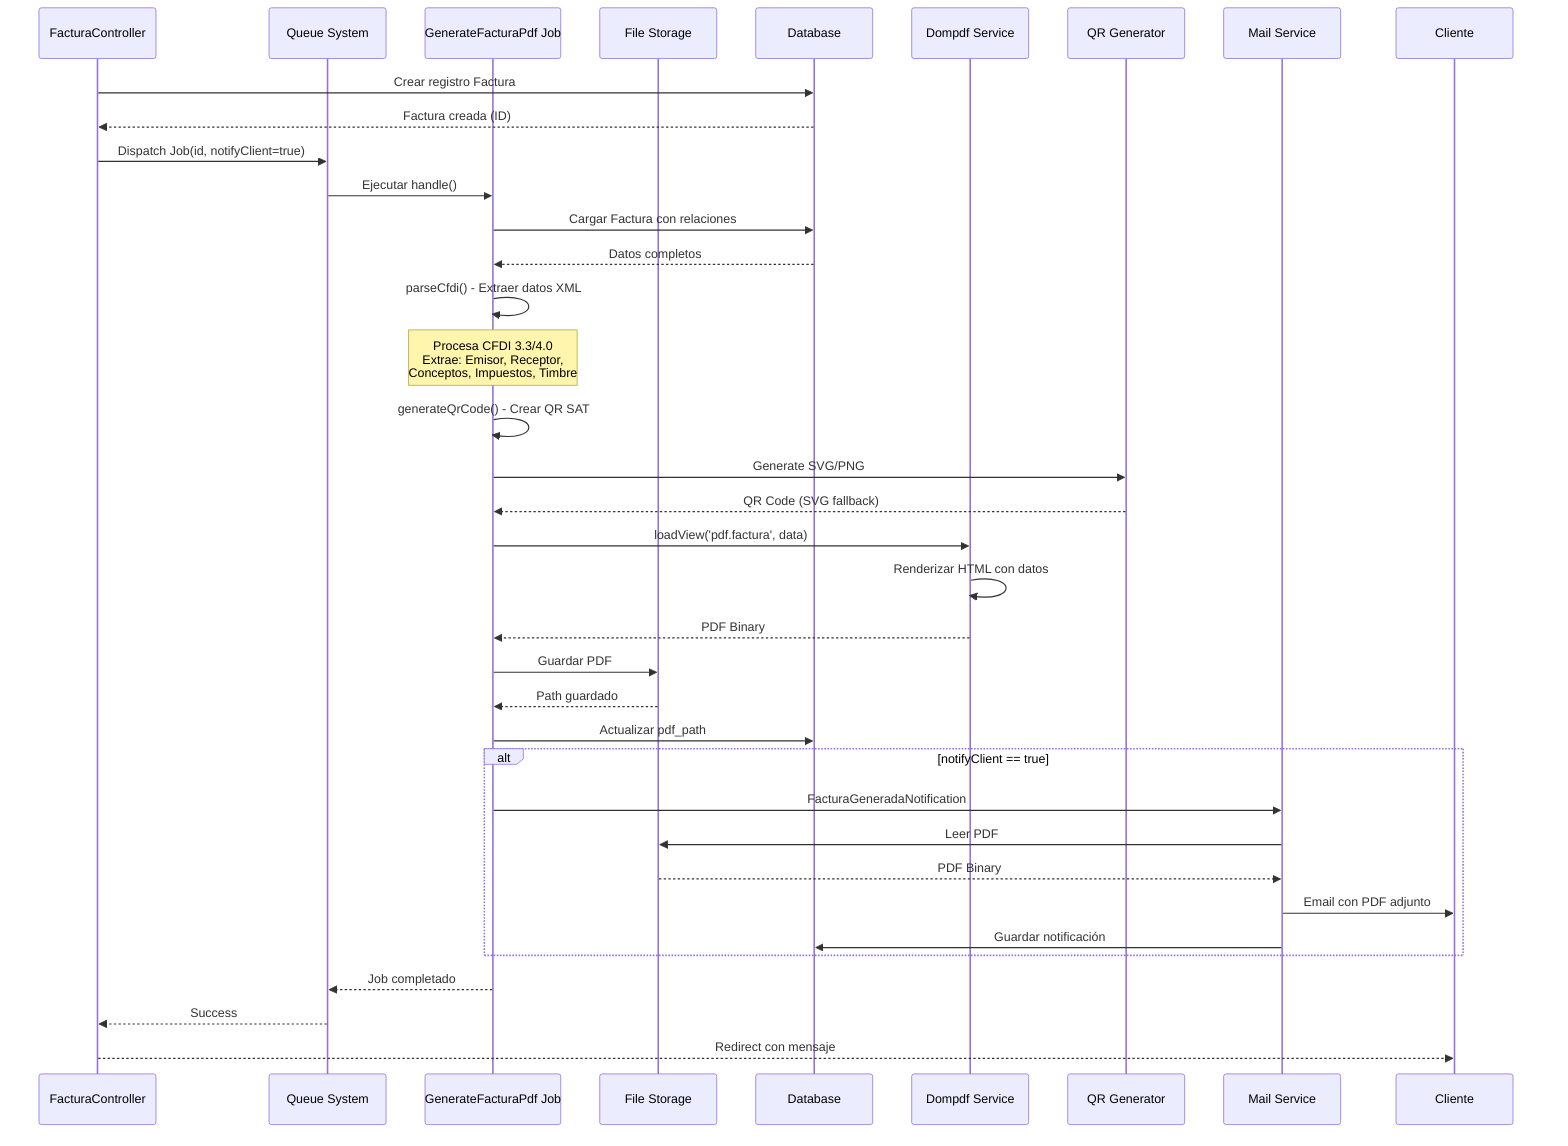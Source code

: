 ﻿sequenceDiagram
    participant Controller as FacturaController
    participant Queue as Queue System
    participant Job as GenerateFacturaPdf Job
    participant Storage as File Storage
    participant DB as Database
    participant PDF as Dompdf Service
    participant QR as QR Generator
    participant Mail as Mail Service
    participant Client as Cliente

    Controller->>DB: Crear registro Factura
    DB-->>Controller: Factura creada (ID)
    Controller->>Queue: Dispatch Job(id, notifyClient=true)
    
    Queue->>Job: Ejecutar handle()
    Job->>DB: Cargar Factura con relaciones
    DB-->>Job: Datos completos
    
    Job->>Job: parseCfdi() - Extraer datos XML
    Note over Job: Procesa CFDI 3.3/4.0<br/>Extrae: Emisor, Receptor,<br/>Conceptos, Impuestos, Timbre
    
    Job->>Job: generateQrCode() - Crear QR SAT
    Job->>QR: Generate SVG/PNG
    QR-->>Job: QR Code (SVG fallback)
    
    Job->>PDF: loadView('pdf.factura', data)
    PDF->>PDF: Renderizar HTML con datos
    PDF-->>Job: PDF Binary
    
    Job->>Storage: Guardar PDF
    Storage-->>Job: Path guardado
    
    Job->>DB: Actualizar pdf_path
    
    alt notifyClient == true
        Job->>Mail: FacturaGeneradaNotification
        Mail->>Storage: Leer PDF
        Storage-->>Mail: PDF Binary
        Mail->>Client: Email con PDF adjunto
        Mail->>DB: Guardar notificación
    end
    
    Job-->>Queue: Job completado
    Queue-->>Controller: Success
    Controller-->>Client: Redirect con mensaje